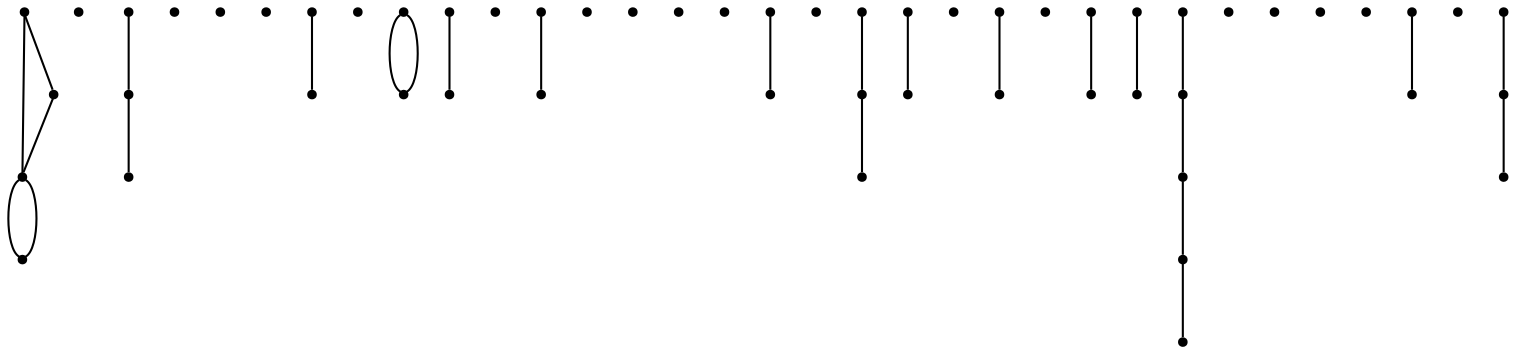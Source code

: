 graph {
  node [shape=point,comment="{\"directed\":false,\"doi\":\"10.1007/978-3-030-92931-2_11\",\"figure\":\"13 (3)\"}"]

  v0 [pos="1532.8859247402079,1011.2048947114758"]
  v1 [pos="1532.8859247402079,932.8726183317456"]
  v2 [pos="1640.5946573504598,839.8528692390375"]
  v3 [pos="1640.5946573504598,898.6033005858742"]
  v4 [pos="1640.5946573504598,937.7693116004626"]
  v5 [pos="1640.5946573504598,976.9355133779661"]
  v6 [pos="1640.5946573504598,1035.6859129309837"]
  v7 [pos="1581.8436649405066,1030.7892196622665"]
  v8 [pos="1572.052447560219,1074.852114708487"]
  v9 [pos="1552.4682323239479,874.1223459540049"]
  v10 [pos="1523.0948345367553,967.1445749646098"]
  v11 [pos="1503.5103649468135,1074.852114708487"]
  v12 [pos="1483.9259589452893,1035.6859129309837"]
  v13 [pos="1434.9681551565727,996.5197111534801"]
  v14 [pos="1415.3860383380857,967.1445749646098"]
  v15 [pos="1405.5926589515961,839.8528692390375"]
  v16 [pos="1405.5926589515961,879.0191028103602"]
  v17 [pos="1346.8417301300606,967.1445749646098"]
  v18 [pos="1317.468332342868,996.5197111534801"]
  v19 [pos="1307.6770513741626,839.8527420637608"]
  v20 [pos="1307.6770513741626,879.0191028103602"]
  v21 [pos="1288.092772549474,1035.6859129309837"]
  v22 [pos="1288.092772549474,1114.0182528983523"]
  v23 [pos="1288.092772549474,1172.768525276093"]
  v24 [pos="1229.3416529626854,1172.768525276093"]
  v25 [pos="1209.7571833727436,967.1445749646098"]
  v26 [pos="1190.1750665542565,844.7494989201161"]
  v27 [pos="1190.1750665542565,923.0817435060276"]
  v28 [pos="1151.0083529689923,996.5197747411185"]
  v29 [pos="1151.0083529689923,1143.3933890872227"]
  v30 [pos="1151.0083529689923,1104.227187309719"]
  v31 [pos="1121.632793175598,967.1445749646098"]
  v32 [pos="1092.2573605590392,1172.768525276093"]
  v33 [pos="1082.4663339440044,967.1445749646098"]
  v34 [pos="1082.4661431787513,996.5197747411185"]
  v35 [pos="1092.2573605590392,1035.6859129309837"]
  v36 [pos="1092.2573605590392,1114.0182528983523"]
  v37 [pos="1072.672954557515,839.8528692390375"]
  v38 [pos="1072.672954557515,879.0191028103602"]
  v39 [pos="974.7573469800815,839.8529964143142"]
  v40 [pos="974.7573469800815,879.0191028103602"]
  v41 [pos="945.3818825693138,996.5197747411185"]
  v42 [pos="916.0063863643372,967.1445749646098"]
  v43 [pos="896.4240469863882,1035.6859129309837"]
  v44 [pos="857.2553621601753,874.1224731292816"]
  v45 [pos="857.2553621601753,952.4570068701746"]
  v46 [pos="818.0886803691199,932.8728726822991"]
  v47 [pos="827.87983416099,1011.2050854743911"]
  v48 [pos="827.8797705725722,1074.8520511208487"]
  v49 [pos="798.5043061618045,893.706734492434"]
  v50 [pos="739.7553167870088,1074.852114708487"]
  v51 [pos="739.7553167870088,839.8528692390375"]
  v52 [pos="739.7553167870088,898.6033005858742"]
  v53 [pos="739.7553167870088,937.769375188101"]
  v54 [pos="739.7553167870088,976.9356405532429"]
  v55 [pos="739.7553167870088,1035.6859129309837"]

  v0 -- v1 [id="-1",pos="1532.8859247402079,1011.2048947114758 1527.4517395787307,1017.3606181734688 1520.402957037351,1017.5230732100947 1513.3036171564677,1016.1038771351747 1486.2617522925864,1010.6947310887545 1468.7255928135294,984.3908778336308 1474.1348051534192,957.3535411697957 1479.5440174933092,930.3162680935989 1505.8482567118947,912.7803235317576 1532.8859247402079,932.8726183317456"]
  v53 -- v54 [id="-6",pos="739.7553167870088,937.769375188101 739.7553167870088,976.9356405532429 739.7553167870088,976.9356405532429 739.7553167870088,976.9356405532429"]
  v52 -- v53 [id="-8",pos="739.7553167870088,898.6033005858742 739.7553167870088,937.769375188101 739.7553167870088,937.769375188101 739.7553167870088,937.769375188101"]
  v0 -- v1 [id="-15",pos="1532.8859247402079,1011.2048947114758 1552.7138537735186,1011.6448374855643 1568.0646106948493,996.8736591566255 1572.0504127308527,976.9356087594238 1577.4596250707425,949.8982720955886 1559.9234655916855,923.5944188404651 1532.8859247402079,932.8726183317456"]
  v55 -- v50 [id="-16",pos="739.7553167870088,1035.6859129309837 739.7553167870088,1074.852114708487 739.7553167870088,1074.852114708487 739.7553167870088,1074.852114708487"]
  v49 -- v46 [id="-19",pos="798.5043061618045,893.706734492434 818.0886803691199,932.8728726822991 818.0886803691199,932.8728726822991 818.0886803691199,932.8728726822991"]
  v46 -- v45 [id="-28",pos="818.0886803691199,932.8728726822991 857.2553621601753,952.4570068701746 857.2553621601753,952.4570068701746 857.2553621601753,952.4570068701746"]
  v3 -- v4 [id="-39",pos="1640.5946573504598,898.6033005858742 1640.5946573504598,937.7693116004626 1640.5946573504598,937.7693116004626 1640.5946573504598,937.7693116004626"]
  v4 -- v5 [id="-41",pos="1640.5946573504598,937.7693116004626 1640.5946573504598,976.9355133779661 1640.5946573504598,976.9355133779661 1640.5946573504598,976.9355133779661"]
  v39 -- v40 [id="-55",pos="974.7573469800815,839.8529964143142 974.7573469800815,879.0191028103602 974.7573469800815,879.0191028103602 974.7573469800815,879.0191028103602"]
  v7 -- v0 [id="-61",pos="1581.8436649405066,1030.7892196622665 1532.8859247402079,1011.2048947114758 1532.8859247402079,1011.2048947114758 1532.8859247402079,1011.2048947114758"]
  v37 -- v38 [id="-67",pos="1072.672954557515,839.8528692390375 1072.672954557515,879.0191028103602 1072.672954557515,879.0191028103602 1072.672954557515,879.0191028103602"]
  v34 -- v35 [id="-80",pos="1082.4661431787513,996.5197747411185 1092.2573605590392,1035.6859129309837 1092.2573605590392,1035.6859129309837 1092.2573605590392,1035.6859129309837"]
  v33 -- v31 [id="-83",pos="1082.4663339440044,967.1445749646098 1121.632793175598,967.1445749646098 1121.632793175598,967.1445749646098 1121.632793175598,967.1445749646098"]
  v30 -- v29 [id="-92",pos="1151.0083529689923,1104.227187309719 1151.0083529689923,1143.3933890872227 1151.0083529689923,1143.3933890872227 1151.0083529689923,1143.3933890872227"]
  v28 -- v30 [id="-95",pos="1151.0083529689923,996.5197747411185 1151.0083529689923,1104.227187309719 1151.0083529689923,1104.227187309719 1151.0083529689923,1104.227187309719"]
  v27 -- v25 [id="-105",pos="1190.1750665542565,923.0817435060276 1209.7571833727436,967.1445749646098 1209.7571833727436,967.1445749646098 1209.7571833727436,967.1445749646098"]
  v10 -- v0 [id="-124",pos="1523.0948345367553,967.1445749646098 1532.8859247402079,1011.2048947114758 1532.8859247402079,1011.2048947114758 1532.8859247402079,1011.2048947114758"]
  v12 -- v11 [id="-141",pos="1483.9259589452893,1035.6859129309837 1503.5103649468135,1074.852114708487 1503.5103649468135,1074.852114708487 1503.5103649468135,1074.852114708487"]
  v19 -- v20 [id="-144",pos="1307.6770513741626,839.8527420637608 1307.6770513741626,879.0191028103602 1307.6770513741626,879.0191028103602 1307.6770513741626,879.0191028103602"]
  v17 -- v14 [id="-153",pos="1346.8417301300606,967.1445749646098 1366.4261997200026,976.9356087594238 1366.4261997200026,976.9356087594238 1366.4261997200026,976.9356087594238 1415.3860383380857,967.1445749646098 1415.3860383380857,967.1445749646098 1415.3860383380857,967.1445749646098"]
  v15 -- v16 [id="-157",pos="1405.5926589515961,839.8528692390375 1405.5926589515961,879.0191028103602 1405.5926589515961,879.0191028103602 1405.5926589515961,879.0191028103602"]
  v42 -- v41 [id="-49",pos="916.0063863643372,967.1445749646098 945.3818825693138,996.5197747411185 945.3818825693138,996.5197747411185 945.3818825693138,996.5197747411185"]
  v14 -- v17 [id="-154",pos="1415.3860383380857,967.1445749646098 1346.8417301300606,967.1445749646098 1346.8417301300606,967.1445749646098 1346.8417301300606,967.1445749646098"]
  v45 -- v42 [id="-171",pos="857.2553621601753,952.4570068701746 916.0063863643372,967.1445749646098 916.0063863643372,967.1445749646098 916.0063863643372,967.1445749646098"]
  v7 -- v10 [id="-186",pos="1581.8436649405066,1030.7892196622665 1523.0948345367553,967.1445749646098 1523.0948345367553,967.1445749646098 1523.0948345367553,967.1445749646098"]
}